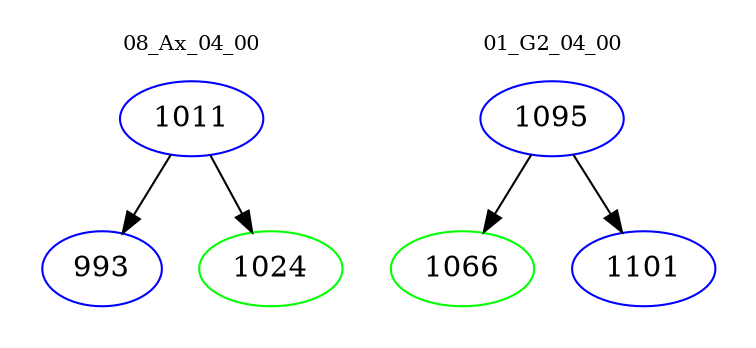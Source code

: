 digraph{
subgraph cluster_0 {
color = white
label = "08_Ax_04_00";
fontsize=10;
T0_1011 [label="1011", color="blue"]
T0_1011 -> T0_993 [color="black"]
T0_993 [label="993", color="blue"]
T0_1011 -> T0_1024 [color="black"]
T0_1024 [label="1024", color="green"]
}
subgraph cluster_1 {
color = white
label = "01_G2_04_00";
fontsize=10;
T1_1095 [label="1095", color="blue"]
T1_1095 -> T1_1066 [color="black"]
T1_1066 [label="1066", color="green"]
T1_1095 -> T1_1101 [color="black"]
T1_1101 [label="1101", color="blue"]
}
}
